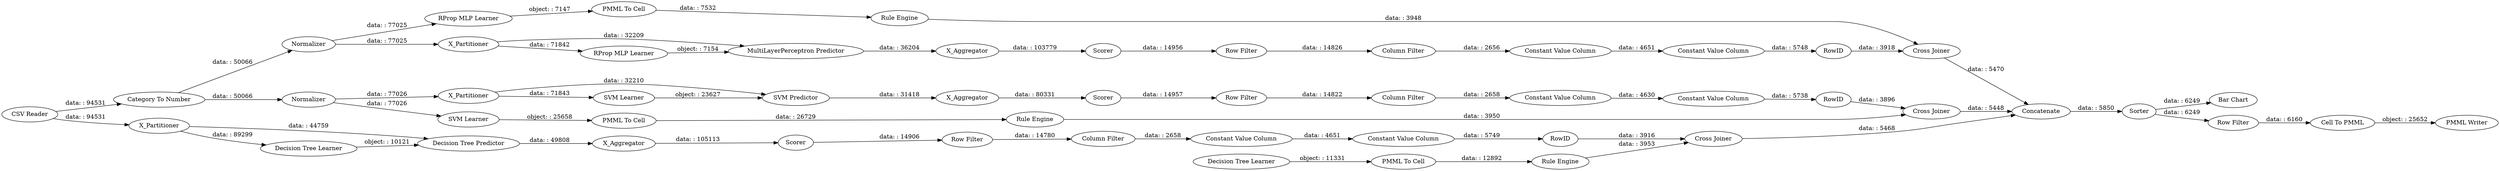 digraph {
	"-6008298773829012176_293" [label=RowID]
	"3432406916194819372_9" [label="Row Filter"]
	"3432406916194819372_292" [label="Constant Value Column"]
	"-7342032571911690138_38" [label="Cross Joiner"]
	"3432406916194819372_294" [label="Column Filter"]
	"-6819390201698203317_59" [label="Bar Chart"]
	"3432406916194819372_290" [label="Constant Value Column"]
	"3820994271532527104_2" [label=X_Partitioner]
	"-5200841989212774936_38" [label="Cross Joiner"]
	"-5200841989212774936_40" [label=Scorer]
	"-4281451156929523275_33" [label="SVM Learner"]
	"-1738284881626281933_34" [label="Rule Engine"]
	"-6008298773829012176_292" [label="Constant Value Column"]
	"3820994271532527104_32" [label="SVM Predictor"]
	"-6819390201698203317_54" [label="Cell To PMML"]
	"3731386811732933388_292" [label="Constant Value Column"]
	"-7342032571911690138_32" [label="Decision Tree Predictor"]
	"-7342032571911690138_39" [label=Scorer]
	"-6819390201698203317_58" [label="Category To Number"]
	"-5200841989212774936_32" [label="MultiLayerPerceptron Predictor"]
	"-6008298773829012176_294" [label="Column Filter"]
	"-7342032571911690138_7" [label=X_Aggregator]
	"-4369183498117684315_35" [label="RProp MLP Learner"]
	"3432406916194819372_293" [label=RowID]
	"-6819390201698203317_62" [label="CSV Reader"]
	"3820994271532527104_39" [label="Cross Joiner"]
	"-1738284881626281933_28" [label="PMML To Cell"]
	"3731386811732933388_294" [label="Column Filter"]
	"-5200841989212774936_39" [label=Normalizer]
	"3820994271532527104_40" [label=Normalizer]
	"3820994271532527104_31" [label="SVM Learner"]
	"-4369183498117684315_22" [label="PMML To Cell"]
	"-4369183498117684315_34" [label="Rule Engine"]
	"3731386811732933388_293" [label=RowID]
	"3731386811732933388_290" [label="Constant Value Column"]
	"-5200841989212774936_31" [label="RProp MLP Learner"]
	"3820994271532527104_7" [label=X_Aggregator]
	"-7342032571911690138_31" [label="Decision Tree Learner"]
	"-6008298773829012176_290" [label="Constant Value Column"]
	"-6819390201698203317_53" [label="Row Filter"]
	"-4281451156929523275_35" [label="Rule Engine"]
	"3731386811732933388_9" [label="Row Filter"]
	"-5200841989212774936_2" [label=X_Partitioner]
	"-6819390201698203317_60" [label=Concatenate]
	"-5200841989212774936_7" [label=X_Aggregator]
	"3820994271532527104_41" [label=Scorer]
	"-6819390201698203317_52" [label=Sorter]
	"-6819390201698203317_61" [label="PMML Writer"]
	"-6008298773829012176_9" [label="Row Filter"]
	"-4281451156929523275_34" [label="PMML To Cell"]
	"-7342032571911690138_2" [label=X_Partitioner]
	"-1738284881626281933_33" [label="Decision Tree Learner"]
	"-7342032571911690138_7" -> "-7342032571911690138_39" [label="data: : 105113"]
	"-6008298773829012176_294" -> "-6008298773829012176_290" [label="data: : 2658"]
	"-6819390201698203317_52" -> "-6819390201698203317_53" [label="data: : 6249"]
	"-7342032571911690138_31" -> "-7342032571911690138_32" [label="object: : 10121"]
	"-5200841989212774936_31" -> "-5200841989212774936_32" [label="object: : 7154"]
	"-6008298773829012176_292" -> "-6008298773829012176_293" [label="data: : 5749"]
	"-7342032571911690138_32" -> "-7342032571911690138_7" [label="data: : 49808"]
	"-6819390201698203317_58" -> "-5200841989212774936_39" [label="data: : 50066"]
	"-6819390201698203317_53" -> "-6819390201698203317_54" [label="data: : 6160"]
	"3820994271532527104_40" -> "-4281451156929523275_33" [label="data: : 77026"]
	"3432406916194819372_294" -> "3432406916194819372_290" [label="data: : 2658"]
	"-1738284881626281933_33" -> "-1738284881626281933_28" [label="object: : 11331"]
	"3820994271532527104_32" -> "3820994271532527104_7" [label="data: : 31418"]
	"-5200841989212774936_2" -> "-5200841989212774936_32" [label="data: : 32209"]
	"-7342032571911690138_39" -> "-6008298773829012176_9" [label="data: : 14906"]
	"-4369183498117684315_35" -> "-4369183498117684315_22" [label="object: : 7147"]
	"3432406916194819372_293" -> "3820994271532527104_39" [label="data: : 3896"]
	"3820994271532527104_40" -> "3820994271532527104_2" [label="data: : 77026"]
	"3820994271532527104_2" -> "3820994271532527104_32" [label="data: : 32210"]
	"-6819390201698203317_60" -> "-6819390201698203317_52" [label="data: : 5850"]
	"-4281451156929523275_34" -> "-4281451156929523275_35" [label="data: : 26729"]
	"3731386811732933388_294" -> "3731386811732933388_290" [label="data: : 2656"]
	"-4281451156929523275_33" -> "-4281451156929523275_34" [label="object: : 25658"]
	"-5200841989212774936_32" -> "-5200841989212774936_7" [label="data: : 36204"]
	"-1738284881626281933_34" -> "-7342032571911690138_38" [label="data: : 3953"]
	"-5200841989212774936_7" -> "-5200841989212774936_40" [label="data: : 103779"]
	"-6008298773829012176_9" -> "-6008298773829012176_294" [label="data: : 14780"]
	"-7342032571911690138_38" -> "-6819390201698203317_60" [label="data: : 5468"]
	"3432406916194819372_290" -> "3432406916194819372_292" [label="data: : 4630"]
	"3820994271532527104_31" -> "3820994271532527104_32" [label="object: : 23627"]
	"-7342032571911690138_2" -> "-7342032571911690138_31" [label="data: : 89299"]
	"-5200841989212774936_40" -> "3731386811732933388_9" [label="data: : 14956"]
	"-1738284881626281933_28" -> "-1738284881626281933_34" [label="data: : 12892"]
	"-5200841989212774936_38" -> "-6819390201698203317_60" [label="data: : 5470"]
	"3820994271532527104_7" -> "3820994271532527104_41" [label="data: : 80331"]
	"-6819390201698203317_58" -> "3820994271532527104_40" [label="data: : 50066"]
	"-4281451156929523275_35" -> "3820994271532527104_39" [label="data: : 3950"]
	"-5200841989212774936_2" -> "-5200841989212774936_31" [label="data: : 71842"]
	"-7342032571911690138_2" -> "-7342032571911690138_32" [label="data: : 44759"]
	"-4369183498117684315_22" -> "-4369183498117684315_34" [label="data: : 7532"]
	"3731386811732933388_292" -> "3731386811732933388_293" [label="data: : 5748"]
	"3820994271532527104_2" -> "3820994271532527104_31" [label="data: : 71843"]
	"-6819390201698203317_54" -> "-6819390201698203317_61" [label="object: : 25652"]
	"3731386811732933388_9" -> "3731386811732933388_294" [label="data: : 14826"]
	"-6819390201698203317_62" -> "-6819390201698203317_58" [label="data: : 94531"]
	"-5200841989212774936_39" -> "-5200841989212774936_2" [label="data: : 77025"]
	"-4369183498117684315_34" -> "-5200841989212774936_38" [label="data: : 3948"]
	"3731386811732933388_290" -> "3731386811732933388_292" [label="data: : 4651"]
	"3432406916194819372_292" -> "3432406916194819372_293" [label="data: : 5738"]
	"3820994271532527104_41" -> "3432406916194819372_9" [label="data: : 14957"]
	"-6008298773829012176_290" -> "-6008298773829012176_292" [label="data: : 4651"]
	"-6819390201698203317_52" -> "-6819390201698203317_59" [label="data: : 6249"]
	"-6819390201698203317_62" -> "-7342032571911690138_2" [label="data: : 94531"]
	"-5200841989212774936_39" -> "-4369183498117684315_35" [label="data: : 77025"]
	"3432406916194819372_9" -> "3432406916194819372_294" [label="data: : 14822"]
	"-6008298773829012176_293" -> "-7342032571911690138_38" [label="data: : 3916"]
	"3731386811732933388_293" -> "-5200841989212774936_38" [label="data: : 3918"]
	"3820994271532527104_39" -> "-6819390201698203317_60" [label="data: : 5448"]
	rankdir=LR
}
